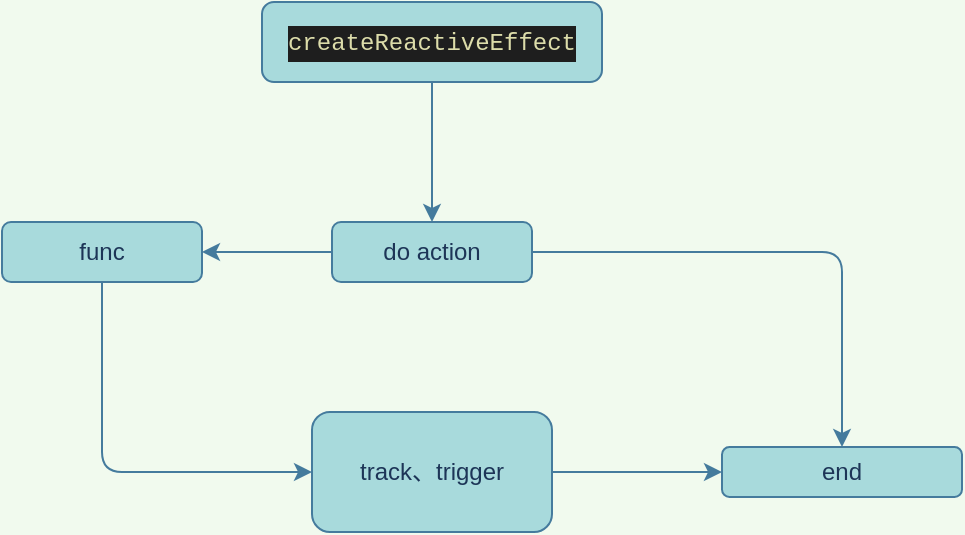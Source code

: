 <mxfile version="13.10.0" type="embed">
    <diagram id="I1sEE97VDQTC6iK8TLRU" name="第 1 页">
        <mxGraphModel dx="1126" dy="860" grid="1" gridSize="10" guides="1" tooltips="1" connect="1" arrows="1" fold="1" page="1" pageScale="1" pageWidth="850" pageHeight="1100" background="#F1FAEE" math="0" shadow="0">
            <root>
                <mxCell id="0"/>
                <mxCell id="1" parent="0"/>
                <mxCell id="69" value="" style="edgeStyle=orthogonalEdgeStyle;sketch=0;orthogonalLoop=1;jettySize=auto;html=1;strokeColor=#457B9D;fillColor=#A8DADC;fontColor=#1D3557;entryX=0.5;entryY=0;entryDx=0;entryDy=0;" edge="1" parent="1" source="67" target="71">
                    <mxGeometry relative="1" as="geometry">
                        <mxPoint x="405.1" y="160.043" as="targetPoint"/>
                    </mxGeometry>
                </mxCell>
                <mxCell id="67" value="&lt;div style=&quot;color: rgb(212 , 212 , 212) ; background-color: rgb(30 , 30 , 30) ; font-family: &amp;#34;menlo&amp;#34; , &amp;#34;monaco&amp;#34; , &amp;#34;courier new&amp;#34; , monospace ; line-height: 18px&quot;&gt;&lt;span style=&quot;color: #dcdcaa&quot;&gt;createReactiveEffect&lt;/span&gt;&lt;/div&gt;" style="whiteSpace=wrap;html=1;sketch=0;strokeColor=#457B9D;fillColor=#A8DADC;fontColor=#1D3557;rounded=1;" vertex="1" parent="1">
                    <mxGeometry x="320" y="50" width="170" height="40" as="geometry"/>
                </mxCell>
                <mxCell id="76" style="edgeStyle=orthogonalEdgeStyle;sketch=0;orthogonalLoop=1;jettySize=auto;html=1;entryX=0;entryY=0.5;entryDx=0;entryDy=0;strokeColor=#457B9D;fillColor=#A8DADC;fontColor=#1D3557;exitX=0.5;exitY=1;exitDx=0;exitDy=0;" edge="1" parent="1" source="70" target="74">
                    <mxGeometry relative="1" as="geometry"/>
                </mxCell>
                <mxCell id="70" value="func" style="whiteSpace=wrap;html=1;sketch=0;strokeColor=#457B9D;fillColor=#A8DADC;fontColor=#1D3557;rounded=1;" vertex="1" parent="1">
                    <mxGeometry x="190" y="160" width="100" height="30" as="geometry"/>
                </mxCell>
                <mxCell id="73" value="" style="edgeStyle=orthogonalEdgeStyle;sketch=0;orthogonalLoop=1;jettySize=auto;html=1;strokeColor=#457B9D;fillColor=#A8DADC;fontColor=#1D3557;" edge="1" parent="1" source="71" target="70">
                    <mxGeometry relative="1" as="geometry"/>
                </mxCell>
                <mxCell id="79" style="edgeStyle=orthogonalEdgeStyle;sketch=0;orthogonalLoop=1;jettySize=auto;html=1;entryX=0.5;entryY=0;entryDx=0;entryDy=0;strokeColor=#457B9D;fillColor=#A8DADC;fontColor=#1D3557;" edge="1" parent="1" source="71" target="77">
                    <mxGeometry relative="1" as="geometry"/>
                </mxCell>
                <mxCell id="71" value="do action" style="whiteSpace=wrap;html=1;sketch=0;strokeColor=#457B9D;fillColor=#A8DADC;fontColor=#1D3557;rounded=1;" vertex="1" parent="1">
                    <mxGeometry x="355" y="160" width="100" height="30" as="geometry"/>
                </mxCell>
                <mxCell id="78" value="" style="edgeStyle=orthogonalEdgeStyle;sketch=0;orthogonalLoop=1;jettySize=auto;html=1;strokeColor=#457B9D;fillColor=#A8DADC;fontColor=#1D3557;" edge="1" parent="1" source="74" target="77">
                    <mxGeometry relative="1" as="geometry"/>
                </mxCell>
                <mxCell id="74" value="track、trigger" style="whiteSpace=wrap;html=1;fontColor=#1D3557;strokeColor=#457B9D;fillColor=#A8DADC;sketch=0;rounded=1;" vertex="1" parent="1">
                    <mxGeometry x="345" y="255" width="120" height="60" as="geometry"/>
                </mxCell>
                <mxCell id="77" value="end" style="whiteSpace=wrap;html=1;fontColor=#1D3557;strokeColor=#457B9D;fillColor=#A8DADC;sketch=0;rounded=1;" vertex="1" parent="1">
                    <mxGeometry x="550" y="272.5" width="120" height="25" as="geometry"/>
                </mxCell>
            </root>
        </mxGraphModel>
    </diagram>
</mxfile>